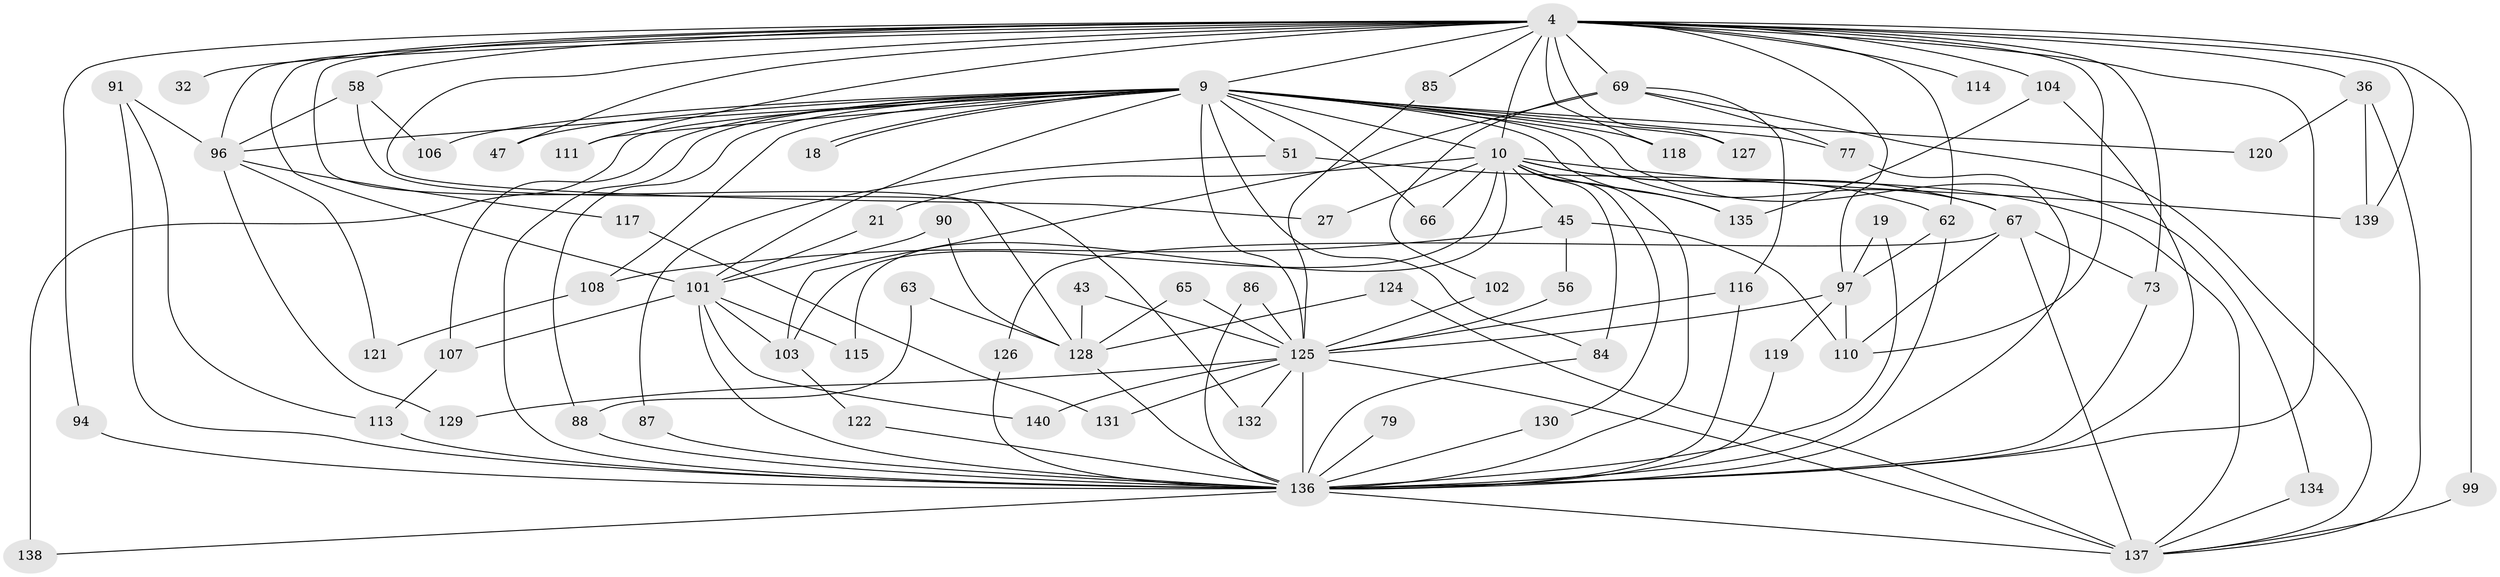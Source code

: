 // original degree distribution, {18: 0.014285714285714285, 26: 0.007142857142857143, 34: 0.007142857142857143, 28: 0.007142857142857143, 19: 0.007142857142857143, 15: 0.007142857142857143, 24: 0.007142857142857143, 23: 0.007142857142857143, 17: 0.007142857142857143, 7: 0.014285714285714285, 6: 0.03571428571428571, 10: 0.014285714285714285, 4: 0.08571428571428572, 3: 0.2857142857142857, 2: 0.45, 5: 0.04285714285714286}
// Generated by graph-tools (version 1.1) at 2025/46/03/09/25 04:46:38]
// undirected, 70 vertices, 147 edges
graph export_dot {
graph [start="1"]
  node [color=gray90,style=filled];
  4 [super="+2"];
  9 [super="+7+5"];
  10 [super="+1"];
  18;
  19;
  21;
  27;
  32;
  36 [super="+29"];
  43;
  45;
  47;
  51 [super="+38"];
  56;
  58 [super="+23"];
  62 [super="+20"];
  63;
  65;
  66;
  67 [super="+48"];
  69 [super="+55+53"];
  73 [super="+61"];
  77 [super="+52"];
  79;
  84 [super="+40"];
  85;
  86;
  87;
  88 [super="+30"];
  90;
  91 [super="+71+68"];
  94;
  96 [super="+46"];
  97 [super="+78+57"];
  99;
  101 [super="+16+59"];
  102;
  103 [super="+74"];
  104 [super="+37"];
  106;
  107 [super="+17"];
  108 [super="+93"];
  110 [super="+100+105"];
  111;
  113 [super="+109"];
  114;
  115;
  116 [super="+80"];
  117;
  118;
  119;
  120;
  121;
  122;
  124;
  125 [super="+112+82+60+31"];
  126;
  127;
  128 [super="+41+89"];
  129;
  130;
  131;
  132;
  134;
  135 [super="+81"];
  136 [super="+3+39+98+8"];
  137 [super="+22+70+76+95"];
  138 [super="+123"];
  139 [super="+92+133"];
  140;
  4 -- 9 [weight=6];
  4 -- 10 [weight=4];
  4 -- 36 [weight=3];
  4 -- 85;
  4 -- 94;
  4 -- 101 [weight=2];
  4 -- 104 [weight=2];
  4 -- 114 [weight=2];
  4 -- 118;
  4 -- 69 [weight=5];
  4 -- 73;
  4 -- 27;
  4 -- 32;
  4 -- 96 [weight=3];
  4 -- 99;
  4 -- 47;
  4 -- 111;
  4 -- 127;
  4 -- 136 [weight=6];
  4 -- 62;
  4 -- 58;
  4 -- 128 [weight=2];
  4 -- 97;
  4 -- 139;
  4 -- 110;
  9 -- 10 [weight=6];
  9 -- 18;
  9 -- 18;
  9 -- 107 [weight=2];
  9 -- 111;
  9 -- 118;
  9 -- 136 [weight=12];
  9 -- 66;
  9 -- 134;
  9 -- 138 [weight=2];
  9 -- 108 [weight=2];
  9 -- 51 [weight=3];
  9 -- 67;
  9 -- 106;
  9 -- 47;
  9 -- 120;
  9 -- 127;
  9 -- 88;
  9 -- 96 [weight=3];
  9 -- 101;
  9 -- 77;
  9 -- 125 [weight=8];
  9 -- 135;
  9 -- 84;
  10 -- 27;
  10 -- 45 [weight=2];
  10 -- 67 [weight=3];
  10 -- 103;
  10 -- 66;
  10 -- 135;
  10 -- 130;
  10 -- 21;
  10 -- 115;
  10 -- 136 [weight=6];
  10 -- 62;
  10 -- 139 [weight=3];
  10 -- 84;
  19 -- 136 [weight=2];
  19 -- 97;
  21 -- 101;
  36 -- 120;
  36 -- 137;
  36 -- 139;
  43 -- 128 [weight=2];
  43 -- 125;
  45 -- 56;
  45 -- 108;
  45 -- 110;
  51 -- 87;
  51 -- 137;
  56 -- 125;
  58 -- 132;
  58 -- 106;
  58 -- 96;
  62 -- 136 [weight=2];
  62 -- 97;
  63 -- 88;
  63 -- 128;
  65 -- 128;
  65 -- 125;
  67 -- 126;
  67 -- 137;
  67 -- 73;
  67 -- 110;
  69 -- 102;
  69 -- 77;
  69 -- 103;
  69 -- 116;
  69 -- 137;
  73 -- 136;
  77 -- 136;
  79 -- 136;
  84 -- 136 [weight=2];
  85 -- 125;
  86 -- 136;
  86 -- 125;
  87 -- 136;
  88 -- 136 [weight=2];
  90 -- 101;
  90 -- 128;
  91 -- 136 [weight=3];
  91 -- 96;
  91 -- 113;
  94 -- 136;
  96 -- 129;
  96 -- 121;
  96 -- 117 [weight=2];
  97 -- 119;
  97 -- 125 [weight=2];
  97 -- 110;
  99 -- 137;
  101 -- 107;
  101 -- 140;
  101 -- 115;
  101 -- 136 [weight=2];
  101 -- 103;
  102 -- 125;
  103 -- 122;
  104 -- 136;
  104 -- 135;
  107 -- 113;
  108 -- 121;
  113 -- 136;
  116 -- 136;
  116 -- 125;
  117 -- 131;
  119 -- 136;
  122 -- 136;
  124 -- 137;
  124 -- 128;
  125 -- 140;
  125 -- 136 [weight=3];
  125 -- 129;
  125 -- 131;
  125 -- 132;
  125 -- 137;
  126 -- 136;
  128 -- 136 [weight=3];
  130 -- 136;
  134 -- 137;
  136 -- 138;
  136 -- 137 [weight=3];
}
